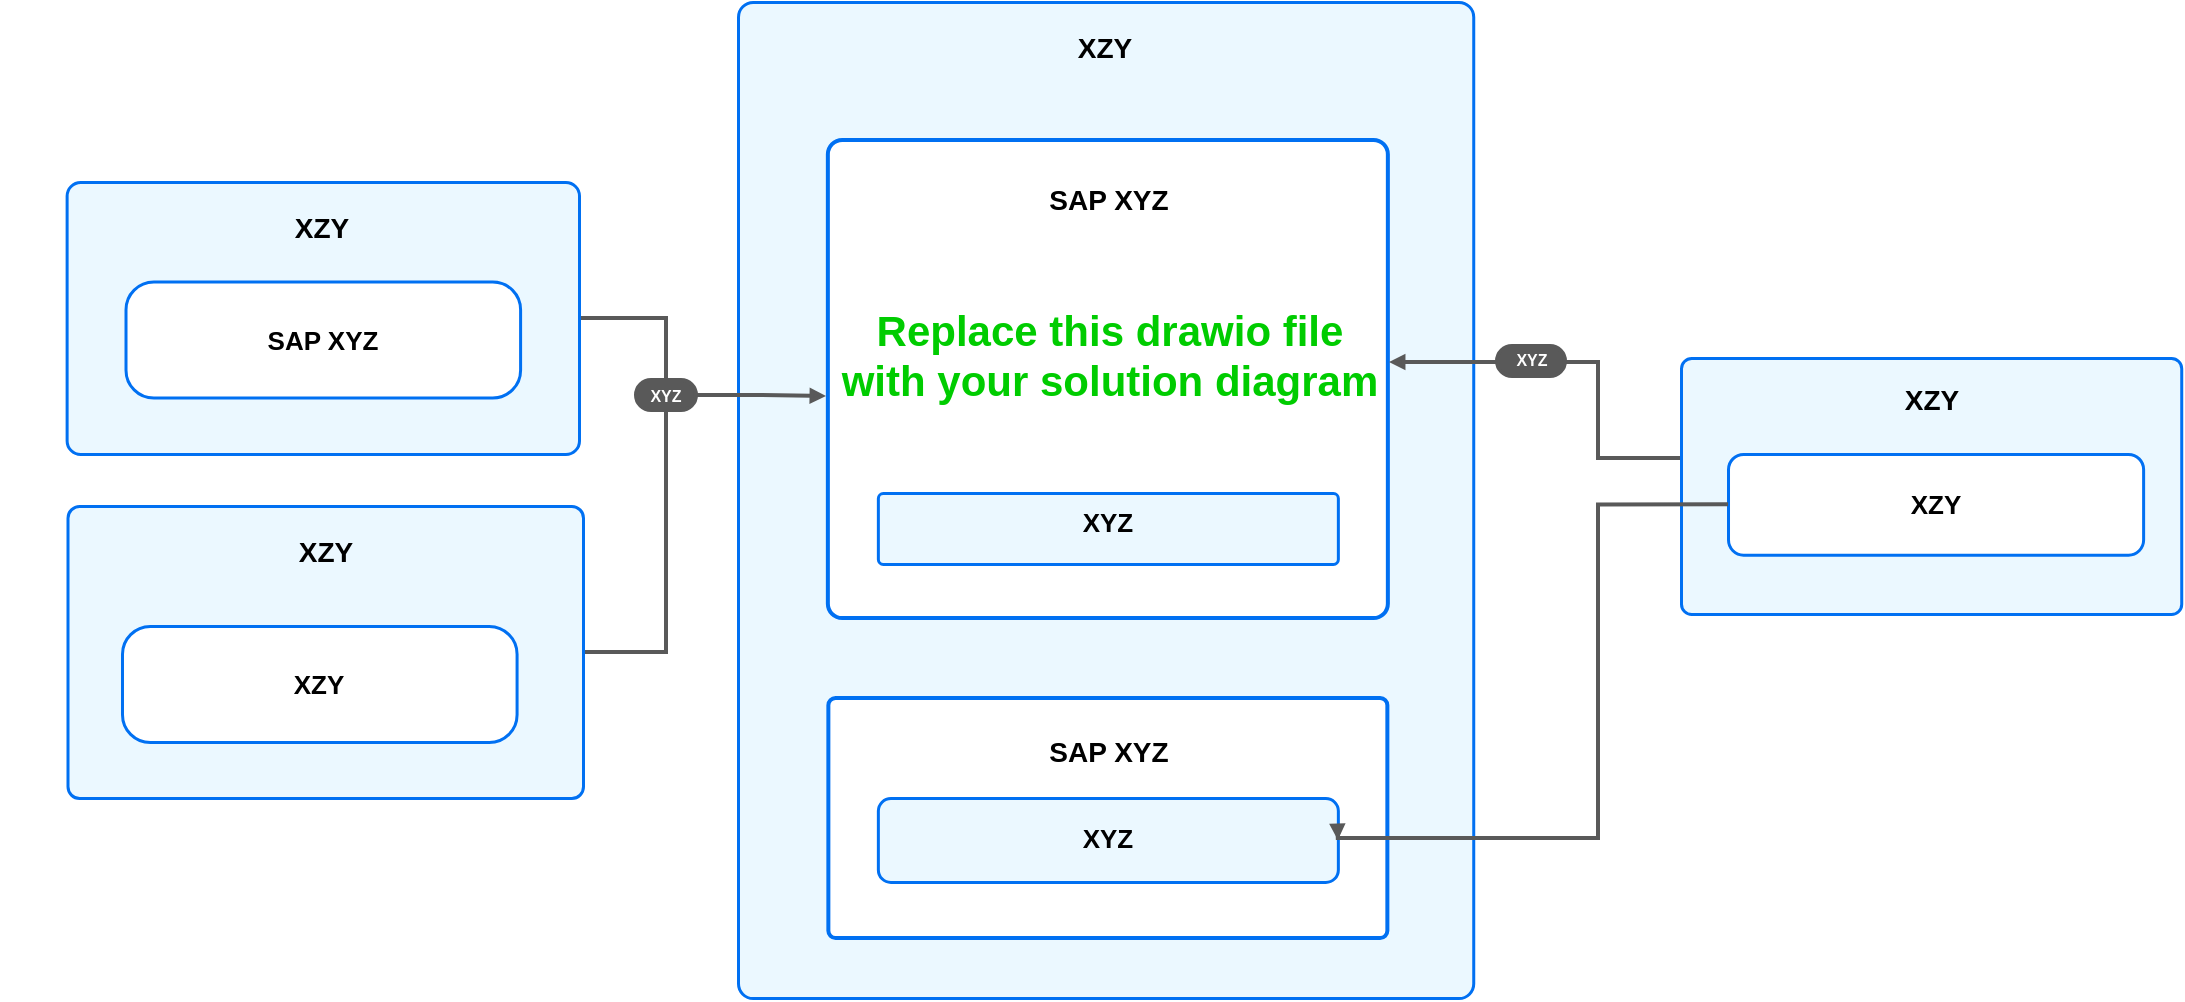 <mxfile version="26.0.9">
  <diagram name="Page-1" id="D2mkemK1pfjjcZlUskxY">
    <mxGraphModel dx="1387" dy="2554" grid="1" gridSize="10" guides="0" tooltips="1" connect="1" arrows="1" fold="1" page="1" pageScale="1" pageWidth="1100" pageHeight="850" math="0" shadow="0">
      <root>
        <mxCell id="0" />
        <mxCell id="1" parent="0" />
        <mxCell id="FTVYmsemLhQfNNow4BaC-87" value="&lt;p style=&quot;margin-top: 6pt ; margin-bottom: 0pt ; margin-left: 0in ; direction: ltr ; unicode-bidi: embed ; vertical-align: baseline ; word-break: normal ; font-size: 14px&quot;&gt;&lt;br&gt;&lt;/p&gt;" style="rounded=1;whiteSpace=wrap;html=1;align=center;fontStyle=1;verticalAlign=middle;strokeColor=#0070F2;fillColor=#EBF8FF;strokeWidth=1.5;fontSize=12;fontFamily=Helvetica;container=0;recursiveResize=0;collapsible=0;fontColor=default;arcSize=2;" parent="1" vertex="1">
          <mxGeometry x="390" y="-1598" width="367.62" height="498" as="geometry" />
        </mxCell>
        <mxCell id="FTVYmsemLhQfNNow4BaC-88" value="&lt;div&gt;&lt;b&gt;&lt;font style=&quot;font-size: 21px; color: rgb(0, 204, 0);&quot;&gt;&lt;br&gt;&lt;/font&gt;&lt;/b&gt;&lt;/div&gt;&lt;b&gt;&lt;font style=&quot;font-size: 21px; color: rgb(0, 204, 0);&quot;&gt;&lt;div style=&quot;&quot;&gt;&lt;b&gt;&lt;font style=&quot;font-size: 21px;&quot;&gt;&lt;br&gt;&lt;/font&gt;&lt;/b&gt;&lt;/div&gt;&lt;div style=&quot;&quot;&gt;&lt;b&gt;&lt;font style=&quot;font-size: 21px;&quot;&gt;&lt;br&gt;&lt;/font&gt;&lt;/b&gt;&lt;/div&gt;&lt;div style=&quot;text-align: center;&quot;&gt;&lt;b style=&quot;background-color: transparent; font-size: 11px;&quot;&gt;&lt;font style=&quot;font-size: 21px;&quot;&gt;Replace this drawio file with your solution diagram&lt;/font&gt;&lt;/b&gt;&lt;/div&gt;&lt;/font&gt;&lt;/b&gt;" style="rounded=1;whiteSpace=wrap;html=1;strokeColor=#0070F2;strokeWidth=2;fillColor=default;align=left;verticalAlign=top;fontSize=11;fontFamily=Arial;container=0;recursiveResize=0;collapsible=0;fontColor=#595959;arcSize=3;" parent="1" vertex="1">
          <mxGeometry x="434.93" y="-1529" width="280" height="239" as="geometry" />
        </mxCell>
        <mxCell id="FTVYmsemLhQfNNow4BaC-89" value="" style="rounded=1;whiteSpace=wrap;html=1;fontSize=11;fontFamily=Arial;align=left;verticalAlign=top;fillColor=default;strokeColor=#0070F2;fontColor=#595959;strokeWidth=2;container=0;arcSize=3;" parent="1" vertex="1">
          <mxGeometry x="435.18" y="-1250" width="279.5" height="120" as="geometry" />
        </mxCell>
        <mxCell id="FTVYmsemLhQfNNow4BaC-90" value="&lt;b style=&quot;font-size: 14px;&quot;&gt;SAP XYZ&lt;/b&gt;" style="text;html=1;strokeColor=none;fillColor=none;align=center;verticalAlign=middle;whiteSpace=wrap;rounded=0;fontSize=14;fontColor=#000000;opacity=0;container=0;" parent="1" vertex="1">
          <mxGeometry x="436" y="-1238" width="279" height="30" as="geometry" />
        </mxCell>
        <mxCell id="FTVYmsemLhQfNNow4BaC-93" value="&lt;p style=&quot;margin-top: 0pt; margin-bottom: 0pt; margin-left: 0in; direction: ltr; unicode-bidi: embed; word-break: normal; font-size: 13px;&quot;&gt;&lt;/p&gt;&lt;div style=&quot;font-size: 13px;&quot;&gt;&lt;p style=&quot;margin-top: 0pt; margin-bottom: 0pt; margin-left: 0in; direction: ltr; unicode-bidi: embed; word-break: normal; font-size: 13px;&quot;&gt;XYZ&lt;/p&gt;&lt;/div&gt;&lt;p style=&quot;font-size: 13px;&quot;&gt;&lt;/p&gt;" style="rounded=1;whiteSpace=wrap;html=1;strokeColor=#0070F2;strokeWidth=1.5;fillColor=#EBF8FF;align=center;verticalAlign=top;fontStyle=1;fontSize=13;fontFamily=Arial;fontColor=#000000;spacingTop=6;container=0;" parent="1" vertex="1">
          <mxGeometry x="459.93" y="-1200" width="230" height="42" as="geometry" />
        </mxCell>
        <mxCell id="FTVYmsemLhQfNNow4BaC-95" style="edgeStyle=orthogonalEdgeStyle;rounded=0;orthogonalLoop=1;jettySize=auto;html=1;exitX=0.5;exitY=1;exitDx=0;exitDy=0;fontFamily=Helvetica;fontSize=15;fontColor=#595959;strokeColor=#595959;strokeWidth=2;" parent="1" edge="1">
          <mxGeometry relative="1" as="geometry">
            <mxPoint x="549.014" y="-1270.5" as="sourcePoint" />
            <mxPoint x="549.014" y="-1270.5" as="targetPoint" />
          </mxGeometry>
        </mxCell>
        <mxCell id="FTVYmsemLhQfNNow4BaC-96" value="&lt;font style=&quot;font-size: 14px;&quot;&gt;&lt;span style=&quot;font-size: 14px;&quot;&gt;&lt;b style=&quot;font-size: 14px;&quot;&gt;SAP XYZ&lt;/b&gt;&lt;/span&gt;&lt;/font&gt;" style="text;whiteSpace=wrap;html=1;align=center;spacing=0;container=0;fontColor=default;fontSize=14;" parent="1" vertex="1">
          <mxGeometry x="436" y="-1512" width="279" height="30.06" as="geometry" />
        </mxCell>
        <mxCell id="FTVYmsemLhQfNNow4BaC-104" value="&lt;p style=&quot;margin-top: 0pt; margin-bottom: 0pt; margin-left: 0in; direction: ltr; unicode-bidi: embed; word-break: normal; font-size: 13px;&quot;&gt;&lt;/p&gt;&lt;div style=&quot;font-size: 13px;&quot;&gt;&lt;font style=&quot;font-size: 13px; line-height: 2.1;&quot; face=&quot;Helvetica&quot;&gt;XYZ&lt;/font&gt;&lt;br style=&quot;font-size: 13px;&quot;&gt;&lt;/div&gt;&lt;p style=&quot;font-size: 13px;&quot;&gt;&lt;/p&gt;" style="rounded=1;whiteSpace=wrap;html=1;strokeColor=#0070F2;strokeWidth=1.5;fillColor=#EBF8FF;align=center;verticalAlign=middle;fontStyle=1;fontSize=13;fontFamily=Arial;fontColor=#000000;labelPosition=center;verticalLabelPosition=middle;spacingTop=7;container=0;arcSize=7;flipH=0;" parent="1" vertex="1">
          <mxGeometry x="459.93" y="-1352.51" width="230" height="35.514" as="geometry" />
        </mxCell>
        <mxCell id="FTVYmsemLhQfNNow4BaC-105" style="edgeStyle=orthogonalEdgeStyle;rounded=0;orthogonalLoop=1;jettySize=auto;html=1;entryX=0.5;entryY=0;entryDx=0;entryDy=0;endArrow=none;endFill=0;strokeColor=#595959;strokeWidth=2;align=center;verticalAlign=middle;fontFamily=Helvetica;fontSize=11;fontColor=default;labelBackgroundColor=default;exitX=1;exitY=0.5;exitDx=0;exitDy=0;" parent="1" source="FTVYmsemLhQfNNow4BaC-112" target="FTVYmsemLhQfNNow4BaC-110" edge="1">
          <mxGeometry relative="1" as="geometry">
            <mxPoint x="418.19" y="-1485" as="sourcePoint" />
            <Array as="points">
              <mxPoint x="354" y="-1440" />
            </Array>
          </mxGeometry>
        </mxCell>
        <mxCell id="FTVYmsemLhQfNNow4BaC-106" style="edgeStyle=orthogonalEdgeStyle;rounded=0;orthogonalLoop=1;jettySize=auto;html=1;endArrow=none;endFill=0;strokeColor=#595959;strokeWidth=2;align=center;verticalAlign=middle;fontFamily=Helvetica;fontSize=11;fontColor=default;labelBackgroundColor=default;entryX=0.5;entryY=1;entryDx=0;entryDy=0;" parent="1" source="FTVYmsemLhQfNNow4BaC-107" target="FTVYmsemLhQfNNow4BaC-110" edge="1">
          <mxGeometry relative="1" as="geometry">
            <mxPoint x="418.63" y="-1190.444" as="sourcePoint" />
            <mxPoint x="357" y="-1414" as="targetPoint" />
            <Array as="points">
              <mxPoint x="354" y="-1273" />
            </Array>
          </mxGeometry>
        </mxCell>
        <mxCell id="FTVYmsemLhQfNNow4BaC-107" value="&lt;p style=&quot;margin-top: 6pt; margin-bottom: 0pt; margin-left: 0in; direction: ltr; unicode-bidi: embed; vertical-align: baseline; word-break: normal; font-size: 14px;&quot;&gt;&lt;font style=&quot;font-size: 14px;&quot;&gt;XZY&lt;/font&gt;&lt;/p&gt;" style="rounded=1;whiteSpace=wrap;html=1;align=center;fontStyle=1;verticalAlign=top;strokeColor=#0070F2;fillColor=#EBF8FF;strokeWidth=1.5;fontSize=14;fontFamily=Helvetica;container=0;recursiveResize=0;collapsible=0;fontColor=default;arcSize=4;" parent="1" vertex="1">
          <mxGeometry x="54.75" y="-1346" width="257.75" height="146" as="geometry" />
        </mxCell>
        <mxCell id="FTVYmsemLhQfNNow4BaC-108" style="edgeStyle=none;rounded=0;orthogonalLoop=1;jettySize=auto;html=1;entryX=0;entryY=0.5;entryDx=0;entryDy=0;dashed=1;startArrow=classic;startFill=1;endArrow=classic;endFill=1;strokeColor=#C0399F;strokeWidth=1;fontSize=16;" parent="1" edge="1">
          <mxGeometry relative="1" as="geometry">
            <mxPoint x="30" y="-1550" as="sourcePoint" />
            <mxPoint x="30" y="-1550" as="targetPoint" />
          </mxGeometry>
        </mxCell>
        <mxCell id="FTVYmsemLhQfNNow4BaC-109" value="" style="edgeStyle=orthogonalEdgeStyle;rounded=0;orthogonalLoop=1;jettySize=auto;html=1;strokeColor=#595959;strokeWidth=2;align=center;verticalAlign=middle;fontFamily=Helvetica;fontSize=11;fontColor=#FFFFFF;labelBackgroundColor=default;startArrow=none;endArrow=block;endFill=1;endSize=3;" parent="1" source="FTVYmsemLhQfNNow4BaC-110" edge="1">
          <mxGeometry relative="1" as="geometry">
            <mxPoint x="434" y="-1401" as="targetPoint" />
            <Array as="points">
              <mxPoint x="401.5" y="-1401" />
              <mxPoint x="401.5" y="-1401" />
            </Array>
          </mxGeometry>
        </mxCell>
        <mxCell id="FTVYmsemLhQfNNow4BaC-110" value="&lt;div style=&quot;text-align: left;&quot;&gt;&lt;span style=&quot;background-color: initial; font-variant-ligatures: common-ligatures;&quot;&gt;&lt;font face=&quot;Slack-Lato, Slack-Fractions, appleLogo, sans-serif&quot;&gt;XYZ&lt;/font&gt;&lt;/span&gt;&lt;/div&gt;" style="rounded=1;whiteSpace=wrap;html=1;arcSize=51;fillColor=#595959;fontColor=#ffffff;strokeColor=#595959;fontFamily=Helvetica;fontSize=8;autosize=1;absoluteArcSize=1;strokeWidth=2;labelBackgroundColor=none;container=0;verticalAlign=middle;fontStyle=1;spacing=0;gradientColor=none;" parent="1" vertex="1">
          <mxGeometry x="339" y="-1409" width="30" height="15" as="geometry" />
        </mxCell>
        <mxCell id="FTVYmsemLhQfNNow4BaC-111" value="" style="group" parent="1" vertex="1" connectable="0">
          <mxGeometry x="54.31" y="-1598" width="256.19" height="226" as="geometry" />
        </mxCell>
        <mxCell id="FTVYmsemLhQfNNow4BaC-112" value="&lt;span style=&quot;color: rgb(0, 0, 0); font-family: Arial; font-size: 14px; font-style: normal; font-variant-ligatures: normal; font-variant-caps: normal; font-weight: 700; letter-spacing: normal; orphans: 2; text-align: center; text-indent: 0px; text-transform: none; widows: 2; word-spacing: 0px; -webkit-text-stroke-width: 0px; white-space: normal; text-decoration-thickness: initial; text-decoration-style: initial; text-decoration-color: initial; float: none; display: inline !important;&quot;&gt;XZY&lt;/span&gt;" style="rounded=1;whiteSpace=wrap;html=1;align=center;fontStyle=1;verticalAlign=top;strokeColor=#0070F2;fillColor=#EBF8FF;strokeWidth=1.5;fontSize=14;fontFamily=Helvetica;container=0;recursiveResize=0;collapsible=0;fontColor=default;arcSize=5;spacingTop=8;" parent="FTVYmsemLhQfNNow4BaC-111" vertex="1">
          <mxGeometry y="90" width="256.19" height="136" as="geometry" />
        </mxCell>
        <mxCell id="FTVYmsemLhQfNNow4BaC-113" value="&lt;font style=&quot;font-size: 13px;&quot;&gt;&lt;b style=&quot;font-size: 13px;&quot;&gt;SAP XYZ&lt;/b&gt;&lt;/font&gt;" style="rounded=1;whiteSpace=wrap;html=1;strokeColor=#0070F2;strokeWidth=1.5;fillColor=#ffffff;align=center;verticalAlign=middle;fontSize=13;fontFamily=Helvetica;container=0;recursiveResize=0;collapsible=0;fontColor=#000000;arcSize=24;" parent="FTVYmsemLhQfNNow4BaC-111" vertex="1">
          <mxGeometry x="29.447" y="139.749" width="197.296" height="57.983" as="geometry" />
        </mxCell>
        <mxCell id="FTVYmsemLhQfNNow4BaC-131" style="edgeStyle=orthogonalEdgeStyle;rounded=0;orthogonalLoop=1;jettySize=auto;html=1;fontColor=#FFFFFF;strokeColor=#595959;endArrow=block;endFill=1;strokeWidth=2;endSize=3;startArrow=none;" parent="1" edge="1">
          <mxGeometry relative="1" as="geometry">
            <mxPoint x="715.5" y="-1418" as="targetPoint" />
            <mxPoint x="860" y="-1370" as="sourcePoint" />
            <Array as="points">
              <mxPoint x="861" y="-1370" />
              <mxPoint x="820" y="-1370" />
              <mxPoint x="820" y="-1418" />
            </Array>
          </mxGeometry>
        </mxCell>
        <mxCell id="FTVYmsemLhQfNNow4BaC-132" value="&lt;b data-stringify-type=&quot;bold&quot; style=&quot;box-sizing: inherit; font-family: Slack-Lato, Slack-Fractions, appleLogo, sans-serif; font-size: 8px; font-variant-ligatures: common-ligatures; text-align: left;&quot;&gt;XYZ&lt;/b&gt;" style="rounded=1;whiteSpace=wrap;html=1;arcSize=50;fillColor=#595959;fontColor=#ffffff;strokeColor=#595959;fontFamily=Helvetica;fontSize=8;autosize=1;absoluteArcSize=1;strokeWidth=2;labelBackgroundColor=none;verticalAlign=bottom;fontStyle=1;gradientColor=none;" parent="1" vertex="1">
          <mxGeometry x="769.5" y="-1426" width="34" height="15" as="geometry" />
        </mxCell>
        <mxCell id="FTVYmsemLhQfNNow4BaC-154" value="&lt;p style=&quot;margin-top: 0pt; margin-bottom: 0pt; margin-left: 0in; direction: ltr; unicode-bidi: embed; word-break: normal; font-size: 14px;&quot;&gt;&lt;/p&gt;&lt;div style=&quot;font-size: 14px;&quot;&gt;&lt;font face=&quot;Helvetica&quot; style=&quot;font-size: 14px; line-height: 2.1;&quot;&gt;XZY&lt;/font&gt;&lt;br style=&quot;font-size: 14px;&quot;&gt;&lt;/div&gt;&lt;p style=&quot;font-size: 14px;&quot;&gt;&lt;/p&gt;" style="rounded=1;whiteSpace=wrap;html=1;strokeColor=#0070F2;strokeWidth=1.5;fillColor=#EBF8FF;align=center;verticalAlign=top;fontStyle=1;fontSize=14;fontFamily=Helvetica;fontColor=default;arcSize=4;" parent="1" vertex="1">
          <mxGeometry x="861.5" y="-1420" width="250.12" height="128" as="geometry" />
        </mxCell>
        <mxCell id="FTVYmsemLhQfNNow4BaC-157" value="XZY" style="rounded=1;whiteSpace=wrap;html=1;verticalAlign=middle;spacing=0;labelBackgroundColor=none;fillColor=#FFFFFF;strokeColor=#0170f2;fontColor=#000000;fontSize=13;align=center;fontFamily=Helvetica;strokeWidth=1.5;fontStyle=1" parent="1" vertex="1">
          <mxGeometry x="885.004" y="-1372.0" width="207.555" height="50.336" as="geometry" />
        </mxCell>
        <mxCell id="FTVYmsemLhQfNNow4BaC-159" style="edgeStyle=orthogonalEdgeStyle;rounded=0;orthogonalLoop=1;jettySize=auto;html=1;strokeColor=#595959;strokeWidth=2;align=center;verticalAlign=middle;fontFamily=Helvetica;fontSize=11;fontColor=#FFFFFF;labelBackgroundColor=default;startArrow=none;endArrow=block;endFill=1;endSize=3;exitX=0;exitY=0.5;exitDx=0;exitDy=0;entryX=1;entryY=0.5;entryDx=0;entryDy=0;" parent="1" source="FTVYmsemLhQfNNow4BaC-157" target="FTVYmsemLhQfNNow4BaC-93" edge="1">
          <mxGeometry relative="1" as="geometry">
            <mxPoint x="681.0" y="-1136.04" as="targetPoint" />
            <Array as="points">
              <mxPoint x="820" y="-1347" />
              <mxPoint x="820" y="-1180" />
            </Array>
            <mxPoint x="876.074" y="-1316.872" as="sourcePoint" />
          </mxGeometry>
        </mxCell>
        <mxCell id="K_cYLCUBnagIY3613sNu-7" value="&lt;font style=&quot;font-size: 13px;&quot;&gt;&lt;b style=&quot;font-size: 13px;&quot;&gt;XZY&lt;/b&gt;&lt;/font&gt;" style="rounded=1;whiteSpace=wrap;html=1;strokeColor=#0070F2;strokeWidth=1.5;fillColor=#ffffff;align=center;verticalAlign=middle;fontSize=13;fontFamily=Helvetica;container=0;recursiveResize=0;collapsible=0;fontColor=#000000;arcSize=24;" parent="1" vertex="1">
          <mxGeometry x="81.997" y="-1286.001" width="197.296" height="57.983" as="geometry" />
        </mxCell>
        <mxCell id="8Afb5fDXed_ygH86PUUJ-1" value="&lt;p class=&quot;p1&quot; style=&quot;margin: 0px; font-variant-numeric: normal; font-variant-east-asian: normal; font-variant-alternates: normal; font-kerning: auto; font-optical-sizing: auto; font-feature-settings: normal; font-variation-settings: normal; font-variant-position: normal; font-stretch: normal; font-size: 14px; line-height: normal;&quot;&gt;XZY&lt;/p&gt;" style="text;whiteSpace=wrap;html=1;fontFamily=Helvetica;fontSize=14;fontStyle=1;verticalAlign=middle;fontColor=default;align=center;" parent="1" vertex="1">
          <mxGeometry x="392" y="-1588" width="363" height="23" as="geometry" />
        </mxCell>
      </root>
    </mxGraphModel>
  </diagram>
</mxfile>
